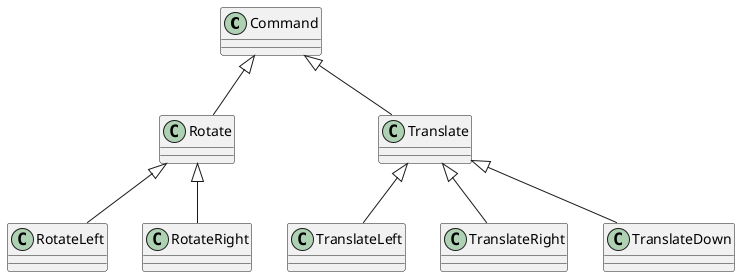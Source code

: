 @startuml
Command   <|-- Rotate
Command   <|-- Translate
Rotate    <|-- RotateLeft
Rotate    <|-- RotateRight
Translate <|-- TranslateLeft
Translate <|-- TranslateRight
Translate <|-- TranslateDown
@enduml
